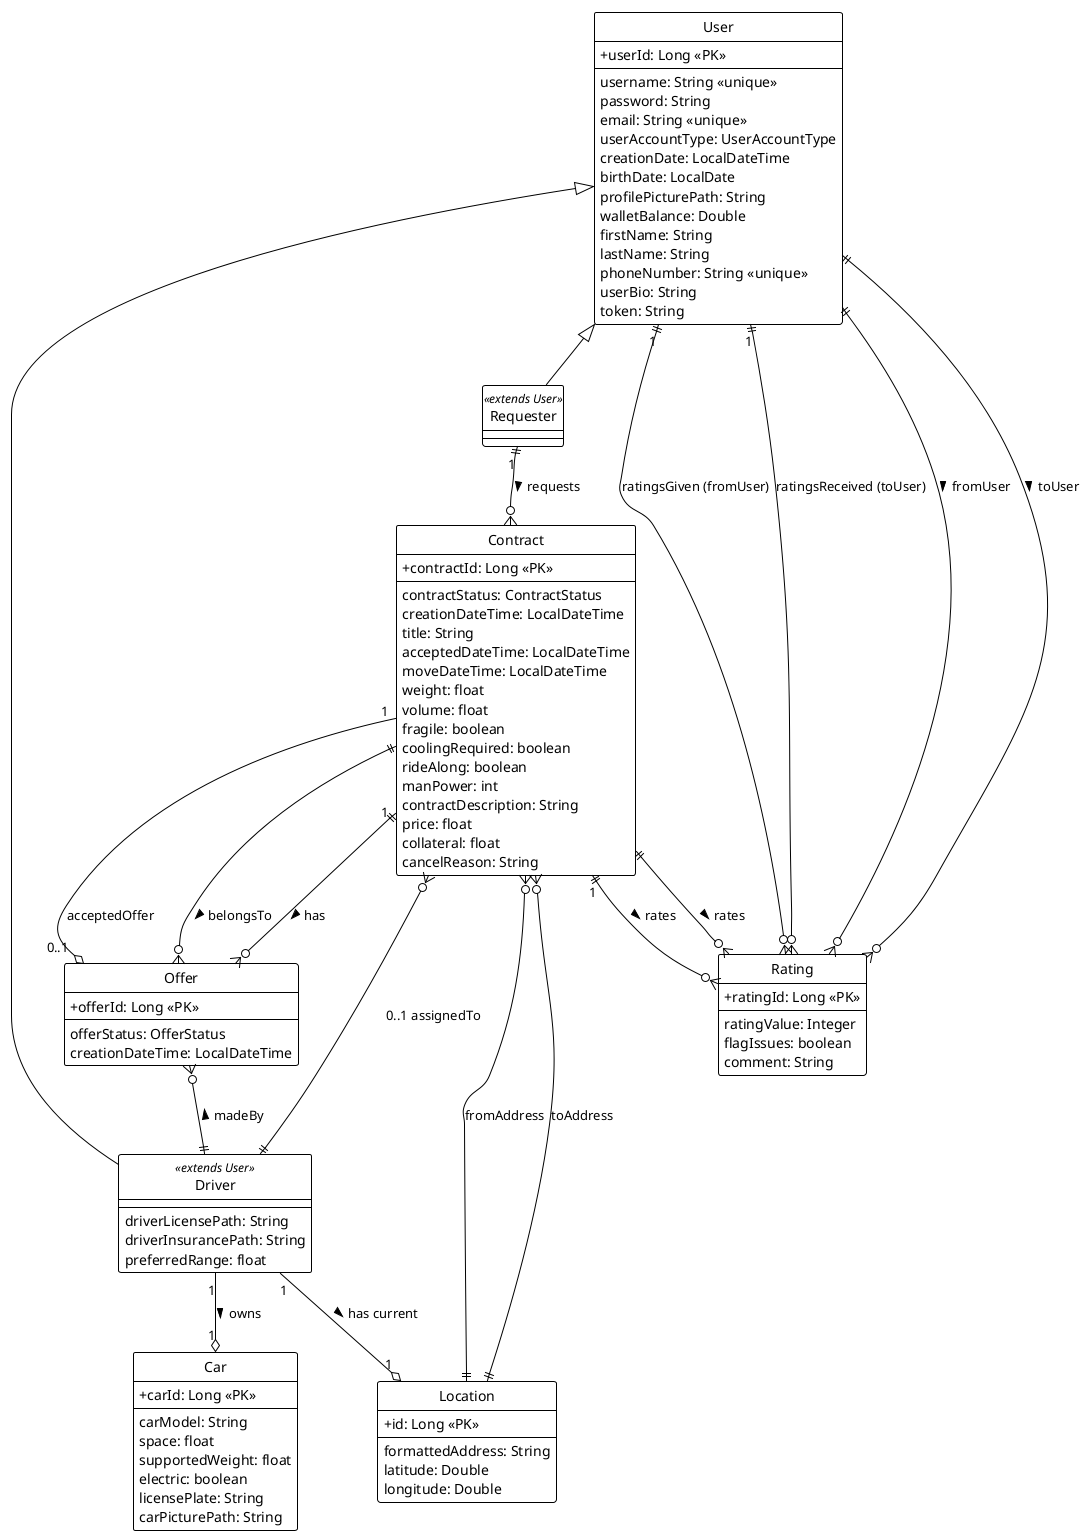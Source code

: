 @startuml
!theme plain
hide circle
skinparam linetype polyline  ' Changed from ortho to polyline
skinparam classAttributeIconSize 0

entity User {
  + userId: Long <<PK>>
  --
  username: String <<unique>>
  password: String
  email: String <<unique>>
  userAccountType: UserAccountType
  creationDate: LocalDateTime
  birthDate: LocalDate
  profilePicturePath: String
  walletBalance: Double
  firstName: String
  lastName: String
  phoneNumber: String <<unique>>
  userBio: String
  token: String
}

entity Driver <<extends User>> {
  --
  driverLicensePath: String
  driverInsurancePath: String
  preferredRange: float
  ' car_id: Long <<FK>>
  ' location_id: Long <<FK>>
}

entity Requester <<extends User>> {
  --
}

entity Car {
  + carId: Long <<PK>>
  --
  carModel: String
  space: float
  supportedWeight: float
  electric: boolean
  licensePlate: String
  carPicturePath: String
}

entity Offer {
  + offerId: Long <<PK>>
  --
  offerStatus: OfferStatus
  creationDateTime: LocalDateTime
  ' contract_id: Long <<FK>>
  ' driver_id: Long <<FK>>
}

entity Rating {
  + ratingId: Long <<PK>>
  --
  ratingValue: Integer
  flagIssues: boolean
  comment: String
  ' from_user_id: Long <<FK>>
  ' to_user_id: Long <<FK>>
  ' contract_id: Long <<FK>>
}

entity Contract {
  + contractId: Long <<PK>>
  --
  contractStatus: ContractStatus
  creationDateTime: LocalDateTime
  title: String
  acceptedDateTime: LocalDateTime
  moveDateTime: LocalDateTime
  weight: float
  volume: float
  fragile: boolean
  coolingRequired: boolean
  rideAlong: boolean
  manPower: int
  contractDescription: String
  ' contractPhotos: List<String> (ElementCollection)
  price: float
  collateral: float
  cancelReason: String
  ' requester_id: Long <<FK>>
  ' driver_id: Long <<FK>> (nullable)
  ' from_address_id: Long <<FK>>
  ' to_address_id: Long <<FK>>
  ' accepted_offer_id: Long <<FK>>
}

entity Location {
  + id: Long <<PK>>
  --
  formattedAddress: String
  latitude: Double
  longitude: Double
}

' Inheritance
User <|-- Driver
User <|-- Requester

' Relationships
Driver "1" --o "1" Car : owns >
Driver "1" --o "1" Location : has current >
Requester "1" ||--o{ Contract : requests >
Contract }o--|| Driver : "0..1 assignedTo"
Contract }o--|| Location : "fromAddress"
Contract }o--|| Location : "toAddress"
Contract "1" ||--o{ Offer : has >
Contract "1" --o "0..1" Offer : "acceptedOffer"
Offer }o--|| Contract : < belongsTo
Offer }o--|| Driver : < madeBy
User "1" ||--o{ Rating : "ratingsGiven (fromUser)"
User "1" ||--o{ Rating : "ratingsReceived (toUser)"
Rating }o--|| User : < fromUser
Rating }o--|| User : < toUser
Rating }o--|| Contract : < rates
Contract "1" ||--o{ Rating : rates >

@enduml